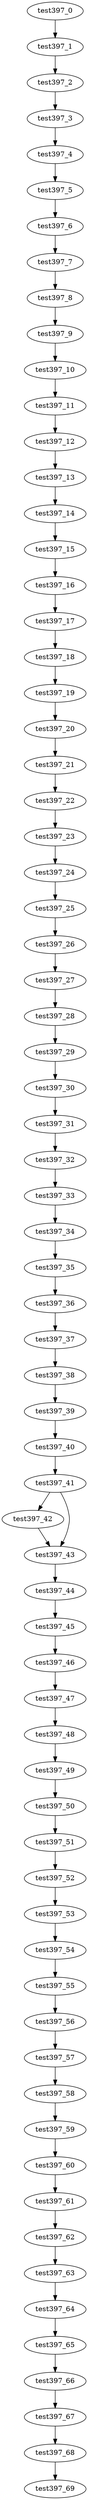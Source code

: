 digraph G {
test397_0->test397_1;
test397_1->test397_2;
test397_2->test397_3;
test397_3->test397_4;
test397_4->test397_5;
test397_5->test397_6;
test397_6->test397_7;
test397_7->test397_8;
test397_8->test397_9;
test397_9->test397_10;
test397_10->test397_11;
test397_11->test397_12;
test397_12->test397_13;
test397_13->test397_14;
test397_14->test397_15;
test397_15->test397_16;
test397_16->test397_17;
test397_17->test397_18;
test397_18->test397_19;
test397_19->test397_20;
test397_20->test397_21;
test397_21->test397_22;
test397_22->test397_23;
test397_23->test397_24;
test397_24->test397_25;
test397_25->test397_26;
test397_26->test397_27;
test397_27->test397_28;
test397_28->test397_29;
test397_29->test397_30;
test397_30->test397_31;
test397_31->test397_32;
test397_32->test397_33;
test397_33->test397_34;
test397_34->test397_35;
test397_35->test397_36;
test397_36->test397_37;
test397_37->test397_38;
test397_38->test397_39;
test397_39->test397_40;
test397_40->test397_41;
test397_41->test397_42;
test397_41->test397_43;
test397_42->test397_43;
test397_43->test397_44;
test397_44->test397_45;
test397_45->test397_46;
test397_46->test397_47;
test397_47->test397_48;
test397_48->test397_49;
test397_49->test397_50;
test397_50->test397_51;
test397_51->test397_52;
test397_52->test397_53;
test397_53->test397_54;
test397_54->test397_55;
test397_55->test397_56;
test397_56->test397_57;
test397_57->test397_58;
test397_58->test397_59;
test397_59->test397_60;
test397_60->test397_61;
test397_61->test397_62;
test397_62->test397_63;
test397_63->test397_64;
test397_64->test397_65;
test397_65->test397_66;
test397_66->test397_67;
test397_67->test397_68;
test397_68->test397_69;

}
